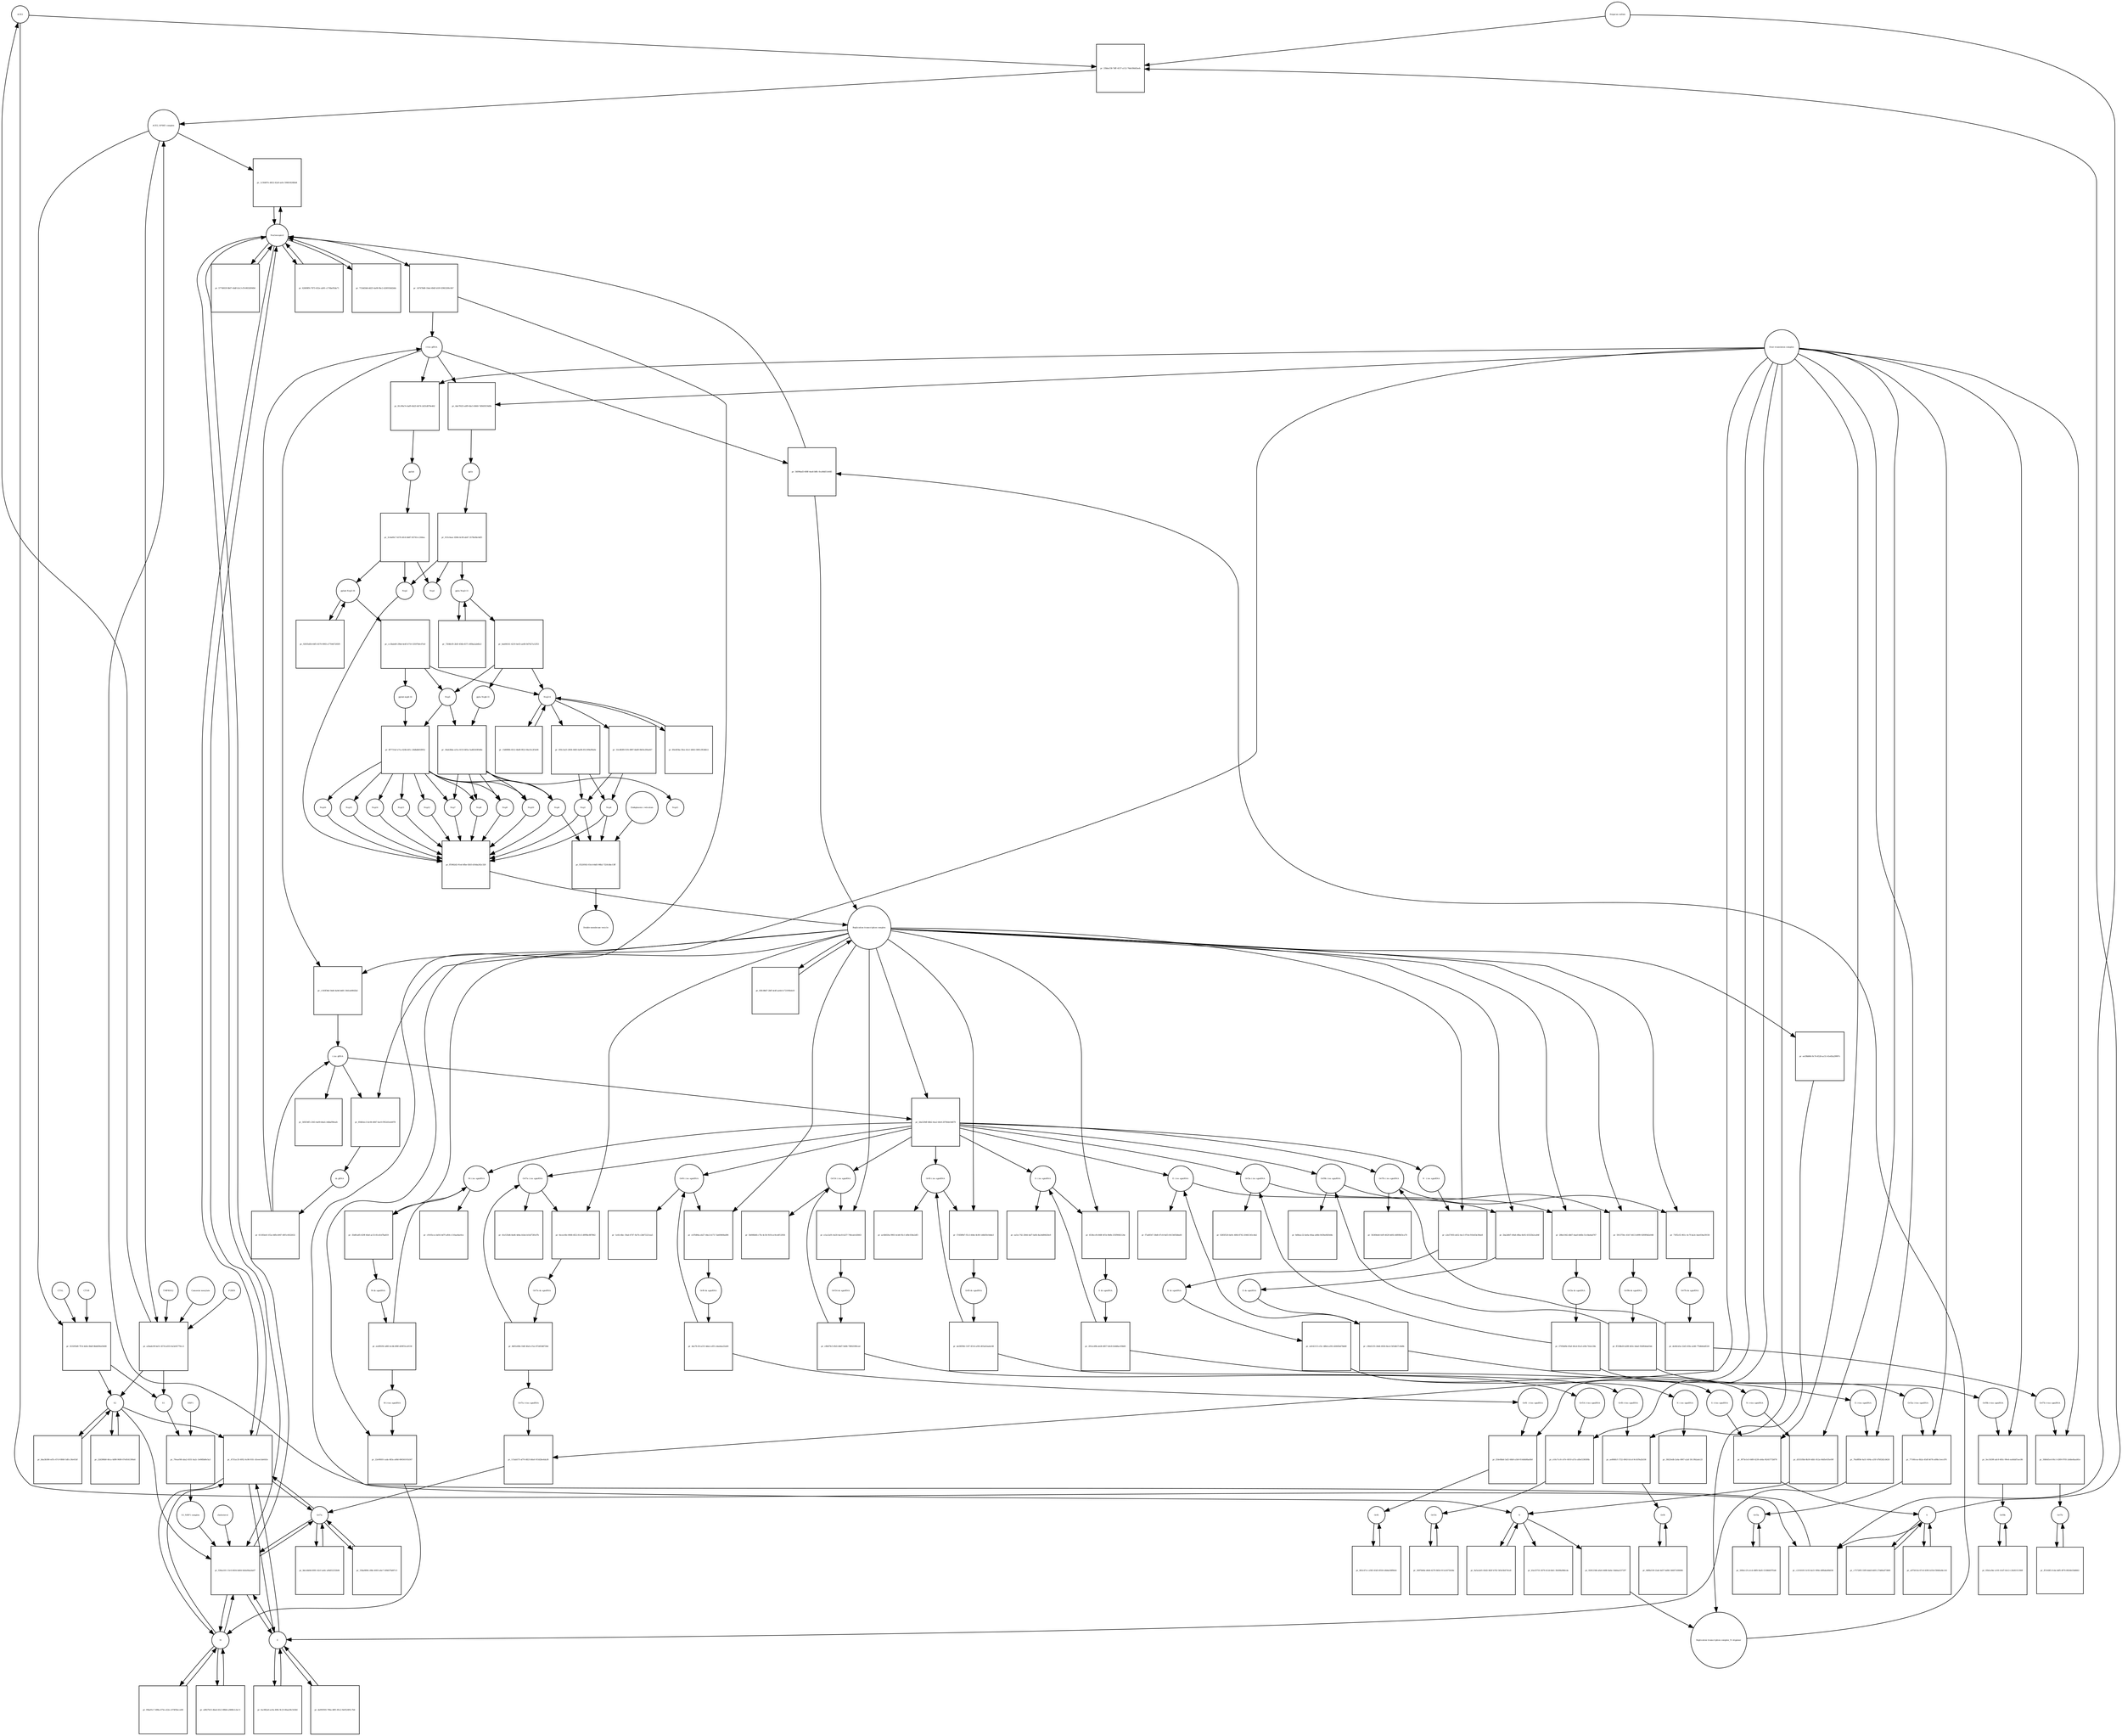 strict digraph  {
ACE2 [annotation="", bipartite=0, cls=macromolecule, fontsize=4, label=ACE2, shape=circle];
"pr_33bba158-7dff-4157-a112-74de58dd3aeb" [annotation="", bipartite=1, cls=process, fontsize=4, label="pr_33bba158-7dff-4157-a112-74de58dd3aeb", shape=square];
"ACE2_SPIKE complex" [annotation="", bipartite=0, cls=complex, fontsize=4, label="ACE2_SPIKE complex", shape=circle];
"Heparan sulfate" [annotation="urn_miriam_obo.chebi_CHEBI%3A28815", bipartite=0, cls="simple chemical", fontsize=4, label="Heparan sulfate", shape=circle];
S [annotation=urn_miriam_uniprot_P0DTC2, bipartite=0, cls=macromolecule, fontsize=4, label=S, shape=circle];
Nucleocapsid [annotation="urn_miriam_obo.go_GO%3A0019013", bipartite=0, cls=complex, fontsize=4, label=Nucleocapsid, shape=circle];
"pr_1c50d07e-d632-42a9-aefe-59481824fbd4" [annotation="", bipartite=1, cls=process, fontsize=4, label="pr_1c50d07e-d632-42a9-aefe-59481824fbd4", shape=square];
"pr_023295d9-7f14-4d2e-8bdf-8bb609ed3408" [annotation="", bipartite=1, cls=process, fontsize=4, label="pr_023295d9-7f14-4d2e-8bdf-8bb609ed3408", shape=square];
S2 [annotation=urn_miriam_interpro_IPR002552, bipartite=0, cls=macromolecule, fontsize=4, label=S2, shape=circle];
CTSB [annotation="", bipartite=0, cls=macromolecule, fontsize=4, label=CTSB, shape=circle];
CTSL [annotation="", bipartite=0, cls=macromolecule, fontsize=4, label=CTSL, shape=circle];
S1 [annotation=urn_miriam_interpro_IPR002551, bipartite=0, cls=macromolecule, fontsize=4, label=S1, shape=circle];
"pr_c2150105-3c93-4e21-999e-d0fbded0b038" [annotation="", bipartite=1, cls=process, fontsize=4, label="pr_c2150105-3c93-4e21-999e-d0fbded0b038", shape=square];
"pr_f29ea101-13c0-4024-b464-0a0a00aeda97" [annotation="", bipartite=1, cls=process, fontsize=4, label="pr_f29ea101-13c0-4024-b464-0a0a00aeda97", shape=square];
cholesterol [annotation="urn_miriam_obo.chebi_CHEBI%3A16113", bipartite=0, cls="simple chemical", fontsize=4, label=cholesterol, shape=circle];
"S1_NRP1 complex" [annotation="", bipartite=0, cls=complex, fontsize=4, label="S1_NRP1 complex", shape=circle];
E [annotation=urn_miriam_uniprot_P0DTC4, bipartite=0, cls=macromolecule, fontsize=4, label=E, shape=circle];
M [annotation=urn_miriam_uniprot_P0DTC5, bipartite=0, cls=macromolecule, fontsize=4, label=M, shape=circle];
Orf7a [annotation=urn_miriam_uniprot_P0DTC7, bipartite=0, cls=macromolecule, fontsize=4, label=Orf7a, shape=circle];
"pr_1d747b88-18ed-49df-b10f-63963200c0b7" [annotation="", bipartite=1, cls=process, fontsize=4, label="pr_1d747b88-18ed-49df-b10f-63963200c0b7", shape=square];
"(+)ss gRNA" [annotation=urn_miriam_refseq_NC_045512, bipartite=0, cls="nucleic acid feature", fontsize=4, label="(+)ss gRNA", shape=circle];
N [annotation=urn_miriam_uniprot_P0DTC9, bipartite=0, cls="macromolecule multimer", fontsize=4, label=N, shape=circle];
"pr_62609ff4-7873-452e-ab91-c174be95da71" [annotation="", bipartite=1, cls=process, fontsize=4, label="pr_62609ff4-7873-452e-ab91-c174be95da71", shape=square];
"pr_715dd3dd-dd25-4a08-9bc2-d2491fdd2ddc" [annotation="", bipartite=1, cls=process, fontsize=4, label="pr_715dd3dd-dd25-4a08-9bc2-d2491fdd2ddc", shape=square];
"pr_b5a33755-3679-412d-8efc-3b508a98dcda" [annotation="", bipartite=1, cls=process, fontsize=4, label="pr_b5a33755-3679-412d-8efc-3b508a98dcda", shape=square];
"pr_9a5a2a01-82d2-482f-b762-565e5b4741e8" [annotation="", bipartite=1, cls=process, fontsize=4, label="pr_9a5a2a01-82d2-482f-b762-565e5b4741e8", shape=square];
"N (+)ss sgmRNA" [annotation=urn_miriam_ncbigene_43740575, bipartite=0, cls="nucleic acid feature", fontsize=4, label="N (+)ss sgmRNA", shape=circle];
"pr_d3531fbb-8b30-4db1-812a-64d5e035e09f" [annotation="", bipartite=1, cls=process, fontsize=4, label="pr_d3531fbb-8b30-4db1-812a-64d5e035e09f", shape=square];
"Host translation complex" [annotation="urn_miriam_obo.go_GO%3A0070992", bipartite=0, cls=complex, fontsize=4, label="Host translation complex", shape=circle];
"pr_5774003f-8b07-44df-b3c3-d7e98326949d" [annotation="", bipartite=1, cls=process, fontsize=4, label="pr_5774003f-8b07-44df-b3c3-d7e98326949d", shape=square];
"pr_a2badc09-be51-457d-a033-0a3e92770cc2" [annotation="", bipartite=1, cls=process, fontsize=4, label="pr_a2badc09-be51-457d-a033-0a3e92770cc2", shape=square];
FURIN [annotation="", bipartite=0, cls=macromolecule, fontsize=4, label=FURIN, shape=circle];
TMPRSS2 [annotation="", bipartite=0, cls=macromolecule, fontsize=4, label=TMPRSS2, shape=circle];
"Camostat mesylate" [annotation="urn_miriam_pubchem.compound_2536", bipartite=0, cls="simple chemical", fontsize=4, label="Camostat mesylate", shape=circle];
"pr_bba3b586-ed7a-47c9-8840-5dfcc36e61bf" [annotation="", bipartite=1, cls=process, fontsize=4, label="pr_bba3b586-ed7a-47c9-8840-5dfcc36e61bf", shape=square];
"Replication transcription complex_N oligomer" [annotation="", bipartite=0, cls=complex, fontsize=4, label="Replication transcription complex_N oligomer", shape=circle];
"pr_54096ad3-608f-4ea6-b8fc-0ca9dd11e645" [annotation="", bipartite=1, cls=process, fontsize=4, label="pr_54096ad3-608f-4ea6-b8fc-0ca9dd11e645", shape=square];
"Replication transcription complex" [annotation="", bipartite=0, cls=complex, fontsize=4, label="Replication transcription complex", shape=circle];
"pr_4731ac35-4952-4c86-91fc-d1eee1de643e" [annotation="", bipartite=1, cls=process, fontsize=4, label="pr_4731ac35-4952-4c86-91fc-d1eee1de643e", shape=square];
"pr_22d386b8-46ca-4d98-9680-07e8541390a6" [annotation="", bipartite=1, cls=process, fontsize=4, label="pr_22d386b8-46ca-4d98-9680-07e8541390a6", shape=square];
"pp1a Nsp3-11" [annotation=urn_miriam_uniprot_P0DTC1, bipartite=0, cls=macromolecule, fontsize=4, label="pp1a Nsp3-11", shape=circle];
"pr_6ab94161-4219-4e03-ae08-9d7627a12f53" [annotation="", bipartite=1, cls=process, fontsize=4, label="pr_6ab94161-4219-4e03-ae08-9d7627a12f53", shape=square];
"pp1a Nsp6-11" [annotation=urn_miriam_uniprot_P0DTC1, bipartite=0, cls=macromolecule, fontsize=4, label="pp1a Nsp6-11", shape=circle];
"Nsp3-4" [annotation="urn_miriam_ncbiprotein_YP_009725299|urn_miriam_ncbiprotein_YP_009725300", bipartite=0, cls=macromolecule, fontsize=4, label="Nsp3-4", shape=circle];
Nsp5 [annotation=urn_miriam_ncbiprotein_YP_009725301, bipartite=0, cls="macromolecule multimer", fontsize=4, label=Nsp5, shape=circle];
"Endoplasmic reticulum" [annotation="urn_miriam_obo.go_GO%3A0005783", bipartite=0, cls=complex, fontsize=4, label="Endoplasmic reticulum", shape=circle];
"pr_f5220502-03cd-44d5-98b2-72241dbc13ff" [annotation="", bipartite=1, cls=process, fontsize=4, label="pr_f5220502-03cd-44d5-98b2-72241dbc13ff", shape=square];
"Double-membrane vesicle" [annotation="urn_miriam_obo.go_GO%3A0039718", bipartite=0, cls=complex, fontsize=4, label="Double-membrane vesicle", shape=circle];
Nsp4 [annotation=urn_miriam_ncbiprotein_YP_009725300, bipartite=0, cls=macromolecule, fontsize=4, label=Nsp4, shape=circle];
Nsp3 [annotation=urn_miriam_ncbiprotein_YP_009725299, bipartite=0, cls=macromolecule, fontsize=4, label=Nsp3, shape=circle];
Nsp6 [annotation=urn_miriam_ncbiprotein_YP_009725302, bipartite=0, cls=macromolecule, fontsize=4, label=Nsp6, shape=circle];
"pr_72fd6cf0-2b5f-456b-8371-4f0ba2ab6fa3" [annotation="", bipartite=1, cls=process, fontsize=4, label="pr_72fd6cf0-2b5f-456b-8371-4f0ba2ab6fa3", shape=square];
"pr_60e4f3ba-5fee-41e1-b843-5801cf63db12" [annotation="", bipartite=1, cls=process, fontsize=4, label="pr_60e4f3ba-5fee-41e1-b843-5801cf63db12", shape=square];
"pp1ab Nsp3-16" [annotation=urn_miriam_uniprot_P0DTD1, bipartite=0, cls=macromolecule, fontsize=4, label="pp1ab Nsp3-16", shape=circle];
"pr_92935d56-64f5-4570-9993-a770447205f9" [annotation="", bipartite=1, cls=process, fontsize=4, label="pr_92935d56-64f5-4570-9993-a770447205f9", shape=square];
"pr_cc3bab49-29bd-4e4f-b710-53597b0c07a0" [annotation="", bipartite=1, cls=process, fontsize=4, label="pr_cc3bab49-29bd-4e4f-b710-53597b0c07a0", shape=square];
"pp1ab nsp6-16" [annotation=urn_miriam_uniprot_P0DTD1, bipartite=0, cls=macromolecule, fontsize=4, label="pp1ab nsp6-16", shape=circle];
"pr_f0ba91c7-498a-475e-a52e-c074f5bcce08" [annotation="", bipartite=1, cls=process, fontsize=4, label="pr_f0ba91c7-498a-475e-a52e-c074f5bcce08", shape=square];
"pr_fac082a0-ac0a-40fe-9c25-66aa58c543b5" [annotation="", bipartite=1, cls=process, fontsize=4, label="pr_fac082a0-ac0a-40fe-9c25-66aa58c543b5", shape=square];
"pr_a975013e-67c6-4395-b354-f384fed4ccb1" [annotation="", bipartite=1, cls=process, fontsize=4, label="pr_a975013e-67c6-4395-b354-f384fed4ccb1", shape=square];
"pr_a0827b15-4bed-43c3-88b6-a368fe1cbc11" [annotation="", bipartite=1, cls=process, fontsize=4, label="pr_a0827b15-4bed-43c3-88b6-a368fe1cbc11", shape=square];
"pr_da959593-706a-48f1-85c2-9e052491c7b4" [annotation="", bipartite=1, cls=process, fontsize=4, label="pr_da959593-706a-48f1-85c2-9e052491c7b4", shape=square];
"pr_c75729f5-55f9-4de8-b005-27dd0ed73869" [annotation="", bipartite=1, cls=process, fontsize=4, label="pr_c75729f5-55f9-4de8-b005-27dd0ed73869", shape=square];
"pr_bbcebb9d-6991-42cf-ae6c-af6d52232b94" [annotation="", bipartite=1, cls=process, fontsize=4, label="pr_bbcebb9d-6991-42cf-ae6c-af6d52232b94", shape=square];
Orf6 [annotation=urn_miriam_uniprot_P0DTC6, bipartite=0, cls=macromolecule, fontsize=4, label=Orf6, shape=circle];
"pr_802c47cc-e583-43d3-8550-e4b6a58f80e4" [annotation="", bipartite=1, cls=process, fontsize=4, label="pr_802c47cc-e583-43d3-8550-e4b6a58f80e4", shape=square];
Orf3a [annotation=urn_miriam_uniprot_P0DTC3, bipartite=0, cls=macromolecule, fontsize=4, label=Orf3a, shape=circle];
"pr_20fdcc25-a1cb-48f0-9ed5-53386607f5d4" [annotation="", bipartite=1, cls=process, fontsize=4, label="pr_20fdcc25-a1cb-48f0-9ed5-53386607f5d4", shape=square];
Orf8 [annotation=urn_miriam_uniprot_P0DTC8, bipartite=0, cls=macromolecule, fontsize=4, label=Orf8, shape=circle];
"pr_68f8e539-22a6-4d37-bd06-54687169fd96" [annotation="", bipartite=1, cls=process, fontsize=4, label="pr_68f8e539-22a6-4d37-bd06-54687169fd96", shape=square];
Orf9b [annotation=urn_miriam_uniprot_P0DTD2, bipartite=0, cls=macromolecule, fontsize=4, label=Orf9b, shape=circle];
"pr_05b1a3bc-e191-41d7-b3c2-c2b26151390f" [annotation="", bipartite=1, cls=process, fontsize=4, label="pr_05b1a3bc-e191-41d7-b3c2-c2b26151390f", shape=square];
Orf14 [annotation=urn_miriam_uniprot_P0DTD3, bipartite=0, cls=macromolecule, fontsize=4, label=Orf14, shape=circle];
"pr_3697b60e-d444-4270-8454-911a5472b36e" [annotation="", bipartite=1, cls=process, fontsize=4, label="pr_3697b60e-d444-4270-8454-911a5472b36e", shape=square];
Orf7b [annotation=urn_miriam_uniprot_P0DTD8, bipartite=0, cls=macromolecule, fontsize=4, label=Orf7b, shape=circle];
"pr_ff3160f2-fcda-4df5-8f70-8924b53b8662" [annotation="", bipartite=1, cls=process, fontsize=4, label="pr_ff3160f2-fcda-4df5-8f70-8924b53b8662", shape=square];
"pr_33ba9894-c88e-4003-a6e7-509d37bd97c5" [annotation="", bipartite=1, cls=process, fontsize=4, label="pr_33ba9894-c88e-4003-a6e7-509d37bd97c5", shape=square];
"M (+)ss sgmRNA" [annotation="", bipartite=0, cls="nucleic acid feature", fontsize=4, label="M (+)ss sgmRNA", shape=circle];
"pr_22e9f493-cada-483a-a68d-60656101b347" [annotation="", bipartite=1, cls=process, fontsize=4, label="pr_22e9f493-cada-483a-a68d-60656101b347", shape=square];
"E (+)ss sgmRNA" [annotation="", bipartite=0, cls="nucleic acid feature", fontsize=4, label="E (+)ss sgmRNA", shape=circle];
"pr_70a8ffb6-4a51-404a-a35f-d7bf2d2cb626" [annotation="", bipartite=1, cls=process, fontsize=4, label="pr_70a8ffb6-4a51-404a-a35f-d7bf2d2cb626", shape=square];
"S (+)ss sgmRNA" [annotation="", bipartite=0, cls="nucleic acid feature", fontsize=4, label="S (+)ss sgmRNA", shape=circle];
"pr_9f75e1e5-64f6-4230-a0da-f6245772bf78" [annotation="", bipartite=1, cls=process, fontsize=4, label="pr_9f75e1e5-64f6-4230-a0da-f6245772bf78", shape=square];
"Orf7a (+)ss sgmRNA" [annotation="", bipartite=0, cls="nucleic acid feature", fontsize=4, label="Orf7a (+)ss sgmRNA", shape=circle];
"pr_115ab573-af70-4823-b8a6-915d2be4da38" [annotation="", bipartite=1, cls=process, fontsize=4, label="pr_115ab573-af70-4823-b8a6-915d2be4da38", shape=square];
"Orf6  (+)ss sgmRNA" [annotation="", bipartite=0, cls="nucleic acid feature", fontsize=4, label="Orf6  (+)ss sgmRNA", shape=circle];
"pr_f24e0bbd-3af2-44b0-a1b0-014d4d6ba0b0" [annotation="", bipartite=1, cls=process, fontsize=4, label="pr_f24e0bbd-3af2-44b0-a1b0-014d4d6ba0b0", shape=square];
"Orf3a (+)ss sgmRNA" [annotation="", bipartite=0, cls="nucleic acid feature", fontsize=4, label="Orf3a (+)ss sgmRNA", shape=circle];
"pr_77160cea-6b2a-45df-b678-a49bc1eecd76" [annotation="", bipartite=1, cls=process, fontsize=4, label="pr_77160cea-6b2a-45df-b678-a49bc1eecd76", shape=square];
"Orf8 (+)ss sgmRNA" [annotation="", bipartite=0, cls="nucleic acid feature", fontsize=4, label="Orf8 (+)ss sgmRNA", shape=circle];
"pr_ae884fcf-1722-4943-b1cd-9c41f9a2b336" [annotation="", bipartite=1, cls=process, fontsize=4, label="pr_ae884fcf-1722-4943-b1cd-9c41f9a2b336", shape=square];
"Orf9b (+)ss sgmRNA" [annotation="", bipartite=0, cls="nucleic acid feature", fontsize=4, label="Orf9b (+)ss sgmRNA", shape=circle];
"pr_3ec3439f-adc0-465c-99e4-ea44dd7aec86" [annotation="", bipartite=1, cls=process, fontsize=4, label="pr_3ec3439f-adc0-465c-99e4-ea44dd7aec86", shape=square];
"Orf14 (+)ss sgmRNA" [annotation="", bipartite=0, cls="nucleic acid feature", fontsize=4, label="Orf14 (+)ss sgmRNA", shape=circle];
"pr_e16c7cc6-c47e-4010-a57a-afbe53365f6b" [annotation="", bipartite=1, cls=process, fontsize=4, label="pr_e16c7cc6-c47e-4010-a57a-afbe53365f6b", shape=square];
"Orf7b (+)ss sgmRNA" [annotation="", bipartite=0, cls="nucleic acid feature", fontsize=4, label="Orf7b (+)ss sgmRNA", shape=circle];
"pr_50b0d1e4-00c1-4309-9705-2ebbe8aad41e" [annotation="", bipartite=1, cls=process, fontsize=4, label="pr_50b0d1e4-00c1-4309-9705-2ebbe8aad41e", shape=square];
"(-)ss gRNA" [annotation=urn_miriam_refseq_NC_045512, bipartite=0, cls="nucleic acid feature", fontsize=4, label="(-)ss gRNA", shape=circle];
"pr_585f34f5-2363-4a09-bfad-c4dbaf90eafc" [annotation="", bipartite=1, cls=process, fontsize=4, label="pr_585f34f5-2363-4a09-bfad-c4dbaf90eafc", shape=square];
"pr_9281234b-a0e6-4486-8a6e-1bb0aa537297" [annotation="", bipartite=1, cls=process, fontsize=4, label="pr_9281234b-a0e6-4486-8a6e-1bb0aa537297", shape=square];
"pr_c183f36d-54d4-4a9d-b481-3641a60fd2b2" [annotation="", bipartite=1, cls=process, fontsize=4, label="pr_c183f36d-54d4-4a9d-b481-3641a60fd2b2", shape=square];
"M (-)ss sgmRNA" [annotation=urn_miriam_ncbigene_43740571, bipartite=0, cls="nucleic acid feature", fontsize=4, label="M (-)ss sgmRNA", shape=circle];
"pr_c9105cce-bd16-4d7f-af64-c110aa9ae0ce" [annotation="", bipartite=1, cls=process, fontsize=4, label="pr_c9105cce-bd16-4d7f-af64-c110aa9ae0ce", shape=square];
"E (-)ss sgmRNA" [annotation=urn_miriam_ncbigene_43740570, bipartite=0, cls="nucleic acid feature", fontsize=4, label="E (-)ss sgmRNA", shape=circle];
"pr_f7ad0547-38d0-47c8-9af3-0415405b8a60" [annotation="", bipartite=1, cls=process, fontsize=4, label="pr_f7ad0547-38d0-47c8-9af3-0415405b8a60", shape=square];
"S (-)ss sgmRNA" [annotation="", bipartite=0, cls="nucleic acid feature", fontsize=4, label="S (-)ss sgmRNA", shape=circle];
"pr_ea5cc742-2844-4af7-befb-8a24d06620e9" [annotation="", bipartite=1, cls=process, fontsize=4, label="pr_ea5cc742-2844-4af7-befb-8a24d06620e9", shape=square];
"Orf7a (-)ss sgmRNA" [annotation="", bipartite=0, cls="nucleic acid feature", fontsize=4, label="Orf7a (-)ss sgmRNA", shape=circle];
"pr_41e535d6-8a46-4d4a-b5eb-b1faf7281d7b" [annotation="", bipartite=1, cls=process, fontsize=4, label="pr_41e535d6-8a46-4d4a-b5eb-b1faf7281d7b", shape=square];
"Orf6 (-)ss sgmRNA" [annotation="", bipartite=0, cls="nucleic acid feature", fontsize=4, label="Orf6 (-)ss sgmRNA", shape=circle];
"pr_1e41c4bc-19ad-4747-9a76-c2b672221ea5" [annotation="", bipartite=1, cls=process, fontsize=4, label="pr_1e41c4bc-19ad-4747-9a76-c2b672221ea5", shape=square];
"Orf3a (-)ss sgmRNA" [annotation="", bipartite=0, cls="nucleic acid feature", fontsize=4, label="Orf3a (-)ss sgmRNA", shape=circle];
"pr_0285f520-be9c-40fd-8742-20461341cbb2" [annotation="", bipartite=1, cls=process, fontsize=4, label="pr_0285f520-be9c-40fd-8742-20461341cbb2", shape=square];
"Orf8 (-)ss sgmRNA" [annotation="", bipartite=0, cls="nucleic acid feature", fontsize=4, label="Orf8 (-)ss sgmRNA", shape=circle];
"pr_ac6b920a-9903-4cb8-95c1-bf8c036e2df3" [annotation="", bipartite=1, cls=process, fontsize=4, label="pr_ac6b920a-9903-4cb8-95c1-bf8c036e2df3", shape=square];
"Orf9b (-)ss sgmRNA" [annotation="", bipartite=0, cls="nucleic acid feature", fontsize=4, label="Orf9b (-)ss sgmRNA", shape=circle];
"pr_8d9eac22-be6a-40aa-a84b-0439a0820d4c" [annotation="", bipartite=1, cls=process, fontsize=4, label="pr_8d9eac22-be6a-40aa-a84b-0439a0820d4c", shape=square];
"Orf14 (-)ss sgmRNA" [annotation="", bipartite=0, cls="nucleic acid feature", fontsize=4, label="Orf14 (-)ss sgmRNA", shape=circle];
"pr_3b006b66-c7fe-4c36-91f4-ec9ce6f12056" [annotation="", bipartite=1, cls=process, fontsize=4, label="pr_3b006b66-c7fe-4c36-91f4-ec9ce6f12056", shape=square];
"Orf7b (-)ss sgmRNA" [annotation="", bipartite=0, cls="nucleic acid feature", fontsize=4, label="Orf7b (-)ss sgmRNA", shape=circle];
"pr_56369eb0-fef9-4629-b692-d6f0fbf3ca78" [annotation="", bipartite=1, cls=process, fontsize=4, label="pr_56369eb0-fef9-4629-b692-d6f0fbf3ca78", shape=square];
"pr_856b5ec3-bc06-4847-ba10-f952d1eeb978" [annotation="", bipartite=1, cls=process, fontsize=4, label="pr_856b5ec3-bc06-4847-ba10-f952d1eeb978", shape=square];
"ds gRNA" [annotation=urn_miriam_refseq_NC_045512, bipartite=0, cls="nucleic acid feature", fontsize=4, label="ds gRNA", shape=circle];
"pr_35d81a85-629f-4fa8-ac53-81cd1d7ba819" [annotation="", bipartite=1, cls=process, fontsize=4, label="pr_35d81a85-629f-4fa8-ac53-81cd1d7ba819", shape=square];
"M ds sgmRNA" [annotation="", bipartite=0, cls="nucleic acid feature", fontsize=4, label="M ds sgmRNA", shape=circle];
"pr_2ba2dfd7-49a6-4fba-8e92-43525b2ca84f" [annotation="", bipartite=1, cls=process, fontsize=4, label="pr_2ba2dfd7-49a6-4fba-8e92-43525b2ca84f", shape=square];
"E ds sgmRNA" [annotation="", bipartite=0, cls="nucleic acid feature", fontsize=4, label="E ds sgmRNA", shape=circle];
"pr_6536ccf4-848f-4f1b-9b0b-335f9082124e" [annotation="", bipartite=1, cls=process, fontsize=4, label="pr_6536ccf4-848f-4f1b-9b0b-335f9082124e", shape=square];
"S ds sgmRNA" [annotation="", bipartite=0, cls="nucleic acid feature", fontsize=4, label="S ds sgmRNA", shape=circle];
"pr_0ecec6fe-0068-4f22-81c5-d9f9bc887862" [annotation="", bipartite=1, cls=process, fontsize=4, label="pr_0ecec6fe-0068-4f22-81c5-d9f9bc887862", shape=square];
"Orf7a ds sgmRNA" [annotation="", bipartite=0, cls="nucleic acid feature", fontsize=4, label="Orf7a ds sgmRNA", shape=circle];
"pr_cb7fd06a-eb27-44e2-b173-7ab69406ed96" [annotation="", bipartite=1, cls=process, fontsize=4, label="pr_cb7fd06a-eb27-44e2-b173-7ab69406ed96", shape=square];
"Orf6 ds sgmRNA" [annotation="", bipartite=0, cls="nucleic acid feature", fontsize=4, label="Orf6 ds sgmRNA", shape=circle];
"pr_286e1042-db67-4aa0-b66b-51cfda4ab767" [annotation="", bipartite=1, cls=process, fontsize=4, label="pr_286e1042-db67-4aa0-b66b-51cfda4ab767", shape=square];
"Orf3a ds sgmRNA" [annotation="", bipartite=0, cls="nucleic acid feature", fontsize=4, label="Orf3a ds sgmRNA", shape=circle];
"pr_57d589b7-f5c3-444e-8c80-1d6d50c0dde3" [annotation="", bipartite=1, cls=process, fontsize=4, label="pr_57d589b7-f5c3-444e-8c80-1d6d50c0dde3", shape=square];
"Orf8 ds sgmRNA" [annotation="", bipartite=0, cls="nucleic acid feature", fontsize=4, label="Orf8 ds sgmRNA", shape=circle];
"pr_5913756c-41b7-4413-b999-92f0f9d2e048" [annotation="", bipartite=1, cls=process, fontsize=4, label="pr_5913756c-41b7-4413-b999-92f0f9d2e048", shape=square];
"Orf9b ds sgmRNA" [annotation="", bipartite=0, cls="nucleic acid feature", fontsize=4, label="Orf9b ds sgmRNA", shape=circle];
"pr_e1ac2a91-6e20-4ac8-b237-746cab1d3663" [annotation="", bipartite=1, cls=process, fontsize=4, label="pr_e1ac2a91-6e20-4ac8-b237-746cab1d3663", shape=square];
"Orf14 ds sgmRNA" [annotation="", bipartite=0, cls="nucleic acid feature", fontsize=4, label="Orf14 ds sgmRNA", shape=circle];
"pr_71ff2cf2-961c-4c7f-ba3c-bee034a39158" [annotation="", bipartite=1, cls=process, fontsize=4, label="pr_71ff2cf2-961c-4c7f-ba3c-bee034a39158", shape=square];
"Orf7b ds sgmRNA" [annotation="", bipartite=0, cls="nucleic acid feature", fontsize=4, label="Orf7b ds sgmRNA", shape=circle];
"pr_61185dc8-1f2a-44fb-b947-40f1c6022632" [annotation="", bipartite=1, cls=process, fontsize=4, label="pr_61185dc8-1f2a-44fb-b947-40f1c6022632", shape=square];
"pr_ee4f9292-a883-4c4b-8f8f-d29f55ca9158" [annotation="", bipartite=1, cls=process, fontsize=4, label="pr_ee4f9292-a883-4c4b-8f8f-d29f55ca9158", shape=square];
"pr_c96d1255-26d4-4926-8ecd-565db57c4b8b" [annotation="", bipartite=1, cls=process, fontsize=4, label="pr_c96d1255-26d4-4926-8ecd-565db57c4b8b", shape=square];
"pr_291ecd9b-ab28-4857-b0c8-fe8d6ac93b60" [annotation="", bipartite=1, cls=process, fontsize=4, label="pr_291ecd9b-ab28-4857-b0c8-fe8d6ac93b60", shape=square];
"pr_8d01e80b-10df-4fa0-a7ee-8724f3d8728d" [annotation="", bipartite=1, cls=process, fontsize=4, label="pr_8d01e80b-10df-4fa0-a7ee-8724f3d8728d", shape=square];
"pr_4ee7fc30-a215-4dee-a3f3-cdaedaa22a60" [annotation="", bipartite=1, cls=process, fontsize=4, label="pr_4ee7fc30-a215-4dee-a3f3-cdaedaa22a60", shape=square];
"pr_37056d9e-65af-40cd-81a5-e00c742a128e" [annotation="", bipartite=1, cls=process, fontsize=4, label="pr_37056d9e-65af-40cd-81a5-e00c742a128e", shape=square];
"pr_da585f9d-1187-4514-a392-d03a42aabc68" [annotation="", bipartite=1, cls=process, fontsize=4, label="pr_da585f9d-1187-4514-a392-d03a42aabc68", shape=square];
"pr_ff338b20-b289-463c-bba0-926f64da03dc" [annotation="", bipartite=1, cls=process, fontsize=4, label="pr_ff338b20-b289-463c-bba0-926f64da03dc", shape=square];
"pr_c89d79c5-ffd3-48d7-9e86-70ffd19f0ced" [annotation="", bipartite=1, cls=process, fontsize=4, label="pr_c89d79c5-ffd3-48d7-9e86-70ffd19f0ced", shape=square];
"pr_de40cb5a-22d3-45fa-a2d6-77b4b6edf220" [annotation="", bipartite=1, cls=process, fontsize=4, label="pr_de40cb5a-22d3-45fa-a2d6-77b4b6edf220", shape=square];
"N  (-)ss sgmRNA" [annotation=urn_miriam_ncbigene_43740575, bipartite=0, cls="nucleic acid feature", fontsize=4, label="N  (-)ss sgmRNA", shape=circle];
"pr_a3e57493-eb52-4ec3-97eb-91fe63e39ee8" [annotation="", bipartite=1, cls=process, fontsize=4, label="pr_a3e57493-eb52-4ec3-97eb-91fe63e39ee8", shape=square];
"N ds sgmRNA" [annotation="", bipartite=0, cls="nucleic acid feature", fontsize=4, label="N ds sgmRNA", shape=circle];
"pr_ed142115-cf2c-48b4-a292-d2665b47bb68" [annotation="", bipartite=1, cls=process, fontsize=4, label="pr_ed142115-cf2c-48b4-a292-d2665b47bb68", shape=square];
"N (-)ss sgmRNA" [annotation="", bipartite=0, cls="nucleic acid feature", fontsize=4, label="N (-)ss sgmRNA", shape=circle];
pp1ab [annotation=urn_miriam_uniprot_P0DTD1, bipartite=0, cls=macromolecule, fontsize=4, label=pp1ab, shape=circle];
"pr_3c4a69c7-b576-4fc6-bb87-85741cc244ea" [annotation="", bipartite=1, cls=process, fontsize=4, label="pr_3c4a69c7-b576-4fc6-bb87-85741cc244ea", shape=square];
Nsp2 [annotation=urn_miriam_ncbiprotein_YP_009725298, bipartite=0, cls=macromolecule, fontsize=4, label=Nsp2, shape=circle];
Nsp1 [annotation=urn_miriam_ncbiprotein_YP_009725297, bipartite=0, cls=macromolecule, fontsize=4, label=Nsp1, shape=circle];
pp1a [annotation=urn_miriam_uniprot_P0DTC1, bipartite=0, cls=macromolecule, fontsize=4, label=pp1a, shape=circle];
"pr_915c4aac-8366-4c09-ab47-3578e0bc4df3" [annotation="", bipartite=1, cls=process, fontsize=4, label="pr_915c4aac-8366-4c09-ab47-3578e0bc4df3", shape=square];
"pr_15d0f8fb-4512-4bd9-9f22-04e33c2f3e06" [annotation="", bipartite=1, cls=process, fontsize=4, label="pr_15d0f8fb-4512-4bd9-9f22-04e33c2f3e06", shape=square];
"pr_53cd83f8-f1f4-4987-bbd9-0b03e3f4a447" [annotation="", bipartite=1, cls=process, fontsize=4, label="pr_53cd83f8-f1f4-4987-bbd9-0b03e3f4a447", shape=square];
"pr_593c3a25-2604-4465-ba96-851309a99a0e" [annotation="", bipartite=1, cls=process, fontsize=4, label="pr_593c3a25-2604-4465-ba96-851309a99a0e", shape=square];
"pr_34ab3bba-a31a-4153-b65a-5ad624385d6e" [annotation="", bipartite=1, cls=process, fontsize=4, label="pr_34ab3bba-a31a-4153-b65a-5ad624385d6e", shape=square];
Nsp7 [annotation=urn_miriam_ncbiprotein_YP_009725303, bipartite=0, cls=macromolecule, fontsize=4, label=Nsp7, shape=circle];
Nsp8 [annotation=urn_miriam_ncbiprotein_YP_009725304, bipartite=0, cls=macromolecule, fontsize=4, label=Nsp8, shape=circle];
Nsp9 [annotation=urn_miriam_ncbiprotein_YP_009725305, bipartite=0, cls=macromolecule, fontsize=4, label=Nsp9, shape=circle];
Nsp10 [annotation=urn_miriam_ncbiprotein_YP_009725306, bipartite=0, cls=macromolecule, fontsize=4, label=Nsp10, shape=circle];
Nsp11 [annotation=urn_miriam_ncbiprotein_YP_009725312, bipartite=0, cls=macromolecule, fontsize=4, label=Nsp11, shape=circle];
"pr_8f7731af-a7ca-424b-bf1c-24dbdb818952" [annotation="", bipartite=1, cls=process, fontsize=4, label="pr_8f7731af-a7ca-424b-bf1c-24dbdb818952", shape=square];
Nsp13 [annotation=urn_miriam_ncbiprotein_YP_009725308, bipartite=0, cls=macromolecule, fontsize=4, label=Nsp13, shape=circle];
Nsp12 [annotation=urn_miriam_ncbiprotein_YP_009725307, bipartite=0, cls=macromolecule, fontsize=4, label=Nsp12, shape=circle];
Nsp16 [annotation=urn_miriam_ncbiprotein_YP_009725311, bipartite=0, cls=macromolecule, fontsize=4, label=Nsp16, shape=circle];
Nsp15 [annotation=urn_miriam_ncbiprotein_YP_009725310, bipartite=0, cls=macromolecule, fontsize=4, label=Nsp15, shape=circle];
Nsp14 [annotation=urn_miriam_ncbiprotein_YP_009725309, bipartite=0, cls=macromolecule, fontsize=4, label=Nsp14, shape=circle];
"pr_ff3062d2-91ed-4fbe-8263-d16da262c328" [annotation="", bipartite=1, cls=process, fontsize=4, label="pr_ff3062d2-91ed-4fbe-8263-d16da262c328", shape=square];
"pr_4de7f433-a0f9-4bc5-8660-7df405f19d0b" [annotation="", bipartite=1, cls=process, fontsize=4, label="pr_4de7f433-a0f9-4bc5-8660-7df405f19d0b", shape=square];
"pr_81c90a7e-baf9-4b25-b674-2d31d879e462" [annotation="", bipartite=1, cls=process, fontsize=4, label="pr_81c90a7e-baf9-4b25-b674-2d31d879e462", shape=square];
"pr_3fd23edb-2a4a-4967-a2af-3fc19b2adc23" [annotation="", bipartite=1, cls=process, fontsize=4, label="pr_3fd23edb-2a4a-4967-a2af-3fc19b2adc23", shape=square];
"pr_83fc88d7-2bff-4e4f-ae44-fc72195feb10" [annotation="", bipartite=1, cls=process, fontsize=4, label="pr_83fc88d7-2bff-4e4f-ae44-fc72195feb10", shape=square];
"pr_ee59b864-9c74-4526-ac51-41e83a29997c" [annotation="", bipartite=1, cls=process, fontsize=4, label="pr_ee59b864-9c74-4526-ac51-41e83a29997c", shape=square];
"pr_3da529df-8db2-4ea2-bfe8-20766dc0d679" [annotation="", bipartite=1, cls=process, fontsize=4, label="pr_3da529df-8db2-4ea2-bfe8-20766dc0d679", shape=square];
"pr_79eaef40-aba2-4551-ba2c-3e06fbd6e5a3" [annotation="", bipartite=1, cls=process, fontsize=4, label="pr_79eaef40-aba2-4551-ba2c-3e06fbd6e5a3", shape=square];
NRP1 [annotation="", bipartite=0, cls=macromolecule, fontsize=4, label=NRP1, shape=circle];
ACE2 -> "pr_33bba158-7dff-4157-a112-74de58dd3aeb"  [annotation="", interaction_type=consumption];
ACE2 -> "pr_c2150105-3c93-4e21-999e-d0fbded0b038"  [annotation="", interaction_type=consumption];
"pr_33bba158-7dff-4157-a112-74de58dd3aeb" -> "ACE2_SPIKE complex"  [annotation="", interaction_type=production];
"ACE2_SPIKE complex" -> "pr_1c50d07e-d632-42a9-aefe-59481824fbd4"  [annotation="urn_miriam_pubmed_32142651|urn_miriam_pubmed_32094589|urn_miriam_taxonomy_2697049", interaction_type=stimulation];
"ACE2_SPIKE complex" -> "pr_023295d9-7f14-4d2e-8bdf-8bb609ed3408"  [annotation="", interaction_type=consumption];
"ACE2_SPIKE complex" -> "pr_a2badc09-be51-457d-a033-0a3e92770cc2"  [annotation="", interaction_type=consumption];
"Heparan sulfate" -> "pr_33bba158-7dff-4157-a112-74de58dd3aeb"  [annotation="urn_miriam_pubmed_32142651|urn_miriam_pubmed_32094589|urn_miriam_taxonomy_2697049|urn_miriam_pubmed_32970989", interaction_type=stimulation];
"Heparan sulfate" -> "pr_c2150105-3c93-4e21-999e-d0fbded0b038"  [annotation="urn_miriam_pubmed_32142651|urn_miriam_pubmed_32094589|urn_miriam_taxonomy_2697049|urn_miriam_pubmed_32155444|urn_miriam_pubmed_32970989", interaction_type=stimulation];
S -> "pr_33bba158-7dff-4157-a112-74de58dd3aeb"  [annotation="", interaction_type=consumption];
S -> "pr_c2150105-3c93-4e21-999e-d0fbded0b038"  [annotation="", interaction_type=consumption];
S -> "pr_a975013e-67c6-4395-b354-f384fed4ccb1"  [annotation="", interaction_type=consumption];
S -> "pr_c75729f5-55f9-4de8-b005-27dd0ed73869"  [annotation="", interaction_type=consumption];
Nucleocapsid -> "pr_1c50d07e-d632-42a9-aefe-59481824fbd4"  [annotation="", interaction_type=consumption];
Nucleocapsid -> "pr_f29ea101-13c0-4024-b464-0a0a00aeda97"  [annotation="", interaction_type=consumption];
Nucleocapsid -> "pr_1d747b88-18ed-49df-b10f-63963200c0b7"  [annotation="", interaction_type=consumption];
Nucleocapsid -> "pr_62609ff4-7873-452e-ab91-c174be95da71"  [annotation="", interaction_type=consumption];
Nucleocapsid -> "pr_715dd3dd-dd25-4a08-9bc2-d2491fdd2ddc"  [annotation="", interaction_type=consumption];
Nucleocapsid -> "pr_5774003f-8b07-44df-b3c3-d7e98326949d"  [annotation="", interaction_type=consumption];
Nucleocapsid -> "pr_4731ac35-4952-4c86-91fc-d1eee1de643e"  [annotation="", interaction_type=consumption];
"pr_1c50d07e-d632-42a9-aefe-59481824fbd4" -> Nucleocapsid  [annotation="", interaction_type=production];
"pr_023295d9-7f14-4d2e-8bdf-8bb609ed3408" -> S2  [annotation="", interaction_type=production];
"pr_023295d9-7f14-4d2e-8bdf-8bb609ed3408" -> S1  [annotation="", interaction_type=production];
S2 -> "pr_f29ea101-13c0-4024-b464-0a0a00aeda97"  [annotation="urn_miriam_pubmed_32142651|urn_miriam_pubmed_32094589|urn_miriam_pubmed_32047258|urn_miriam_taxonomy_2697049|urn_miriam_pubmed_32944968", interaction_type=stimulation];
S2 -> "pr_bba3b586-ed7a-47c9-8840-5dfcc36e61bf"  [annotation="", interaction_type=consumption];
S2 -> "pr_4731ac35-4952-4c86-91fc-d1eee1de643e"  [annotation="urn_miriam_pubmed_32142651|urn_miriam_pubmed_32047258|urn_miriam_taxonomy_2697049", interaction_type=stimulation];
S2 -> "pr_22d386b8-46ca-4d98-9680-07e8541390a6"  [annotation="", interaction_type=consumption];
CTSB -> "pr_023295d9-7f14-4d2e-8bdf-8bb609ed3408"  [annotation="urn_miriam_pubmed_32142651|urn_miriam_taxonomy_2697049", interaction_type=catalysis];
CTSL -> "pr_023295d9-7f14-4d2e-8bdf-8bb609ed3408"  [annotation="urn_miriam_pubmed_32142651|urn_miriam_taxonomy_2697049", interaction_type=catalysis];
S1 -> "pr_79eaef40-aba2-4551-ba2c-3e06fbd6e5a3"  [annotation="", interaction_type=consumption];
"pr_c2150105-3c93-4e21-999e-d0fbded0b038" -> "ACE2_SPIKE complex"  [annotation="", interaction_type=production];
"pr_f29ea101-13c0-4024-b464-0a0a00aeda97" -> Nucleocapsid  [annotation="", interaction_type=production];
"pr_f29ea101-13c0-4024-b464-0a0a00aeda97" -> E  [annotation="", interaction_type=production];
"pr_f29ea101-13c0-4024-b464-0a0a00aeda97" -> M  [annotation="", interaction_type=production];
"pr_f29ea101-13c0-4024-b464-0a0a00aeda97" -> Orf7a  [annotation="", interaction_type=production];
cholesterol -> "pr_f29ea101-13c0-4024-b464-0a0a00aeda97"  [annotation="urn_miriam_pubmed_32142651|urn_miriam_pubmed_32094589|urn_miriam_pubmed_32047258|urn_miriam_taxonomy_2697049|urn_miriam_pubmed_32944968", interaction_type=stimulation];
"S1_NRP1 complex" -> "pr_f29ea101-13c0-4024-b464-0a0a00aeda97"  [annotation="urn_miriam_pubmed_32142651|urn_miriam_pubmed_32094589|urn_miriam_pubmed_32047258|urn_miriam_taxonomy_2697049|urn_miriam_pubmed_32944968", interaction_type=stimulation];
E -> "pr_f29ea101-13c0-4024-b464-0a0a00aeda97"  [annotation="", interaction_type=consumption];
E -> "pr_4731ac35-4952-4c86-91fc-d1eee1de643e"  [annotation="", interaction_type=consumption];
E -> "pr_fac082a0-ac0a-40fe-9c25-66aa58c543b5"  [annotation="", interaction_type=consumption];
E -> "pr_da959593-706a-48f1-85c2-9e052491c7b4"  [annotation="", interaction_type=consumption];
M -> "pr_f29ea101-13c0-4024-b464-0a0a00aeda97"  [annotation="", interaction_type=consumption];
M -> "pr_4731ac35-4952-4c86-91fc-d1eee1de643e"  [annotation="", interaction_type=consumption];
M -> "pr_f0ba91c7-498a-475e-a52e-c074f5bcce08"  [annotation="", interaction_type=consumption];
M -> "pr_a0827b15-4bed-43c3-88b6-a368fe1cbc11"  [annotation="", interaction_type=consumption];
Orf7a -> "pr_f29ea101-13c0-4024-b464-0a0a00aeda97"  [annotation="", interaction_type=consumption];
Orf7a -> "pr_4731ac35-4952-4c86-91fc-d1eee1de643e"  [annotation="", interaction_type=consumption];
Orf7a -> "pr_bbcebb9d-6991-42cf-ae6c-af6d52232b94"  [annotation="", interaction_type=consumption];
Orf7a -> "pr_33ba9894-c88e-4003-a6e7-509d37bd97c5"  [annotation="", interaction_type=consumption];
"pr_1d747b88-18ed-49df-b10f-63963200c0b7" -> "(+)ss gRNA"  [annotation="", interaction_type=production];
"pr_1d747b88-18ed-49df-b10f-63963200c0b7" -> N  [annotation="", interaction_type=production];
"(+)ss gRNA" -> "pr_54096ad3-608f-4ea6-b8fc-0ca9dd11e645"  [annotation="", interaction_type=consumption];
"(+)ss gRNA" -> "pr_c183f36d-54d4-4a9d-b481-3641a60fd2b2"  [annotation="", interaction_type=consumption];
"(+)ss gRNA" -> "pr_4de7f433-a0f9-4bc5-8660-7df405f19d0b"  [annotation="", interaction_type=consumption];
"(+)ss gRNA" -> "pr_81c90a7e-baf9-4b25-b674-2d31d879e462"  [annotation="", interaction_type=consumption];
N -> "pr_b5a33755-3679-412d-8efc-3b508a98dcda"  [annotation="", interaction_type=consumption];
N -> "pr_9a5a2a01-82d2-482f-b762-565e5b4741e8"  [annotation="", interaction_type=consumption];
N -> "pr_9281234b-a0e6-4486-8a6e-1bb0aa537297"  [annotation="", interaction_type=consumption];
"pr_62609ff4-7873-452e-ab91-c174be95da71" -> Nucleocapsid  [annotation="", interaction_type=production];
"pr_715dd3dd-dd25-4a08-9bc2-d2491fdd2ddc" -> Nucleocapsid  [annotation="", interaction_type=production];
"pr_9a5a2a01-82d2-482f-b762-565e5b4741e8" -> N  [annotation="", interaction_type=production];
"N (+)ss sgmRNA" -> "pr_d3531fbb-8b30-4db1-812a-64d5e035e09f"  [annotation="", interaction_type=consumption];
"pr_d3531fbb-8b30-4db1-812a-64d5e035e09f" -> N  [annotation="", interaction_type=production];
"Host translation complex" -> "pr_d3531fbb-8b30-4db1-812a-64d5e035e09f"  [annotation="", interaction_type="necessary stimulation"];
"Host translation complex" -> "pr_22e9f493-cada-483a-a68d-60656101b347"  [annotation="urn_miriam_pubmed_31226023|urn_miriam_pubmed_27712623", interaction_type="necessary stimulation"];
"Host translation complex" -> "pr_70a8ffb6-4a51-404a-a35f-d7bf2d2cb626"  [annotation="urn_miriam_pubmed_31226023|urn_miriam_pubmed_27712623", interaction_type="necessary stimulation"];
"Host translation complex" -> "pr_9f75e1e5-64f6-4230-a0da-f6245772bf78"  [annotation="urn_miriam_pubmed_31226023|urn_miriam_pubmed_27712623", interaction_type="necessary stimulation"];
"Host translation complex" -> "pr_115ab573-af70-4823-b8a6-915d2be4da38"  [annotation="urn_miriam_pubmed_31226023|urn_miriam_pubmed_27712623", interaction_type="necessary stimulation"];
"Host translation complex" -> "pr_f24e0bbd-3af2-44b0-a1b0-014d4d6ba0b0"  [annotation="urn_miriam_pubmed_31226023|urn_miriam_pubmed_27712623", interaction_type="necessary stimulation"];
"Host translation complex" -> "pr_77160cea-6b2a-45df-b678-a49bc1eecd76"  [annotation="urn_miriam_pubmed_31226023|urn_miriam_pubmed_27712623", interaction_type="necessary stimulation"];
"Host translation complex" -> "pr_ae884fcf-1722-4943-b1cd-9c41f9a2b336"  [annotation="urn_miriam_pubmed_31226023|urn_miriam_pubmed_27712623", interaction_type="necessary stimulation"];
"Host translation complex" -> "pr_3ec3439f-adc0-465c-99e4-ea44dd7aec86"  [annotation="urn_miriam_pubmed_31226023|urn_miriam_pubmed_27712623", interaction_type="necessary stimulation"];
"Host translation complex" -> "pr_e16c7cc6-c47e-4010-a57a-afbe53365f6b"  [annotation="urn_miriam_pubmed_31226023|urn_miriam_pubmed_27712623", interaction_type="necessary stimulation"];
"Host translation complex" -> "pr_50b0d1e4-00c1-4309-9705-2ebbe8aad41e"  [annotation="urn_miriam_pubmed_31226023|urn_miriam_pubmed_27712623", interaction_type="necessary stimulation"];
"Host translation complex" -> "pr_4de7f433-a0f9-4bc5-8660-7df405f19d0b"  [annotation="urn_miriam_pubmed_31226023|urn_miriam_pubmed_27712623", interaction_type="necessary stimulation"];
"Host translation complex" -> "pr_81c90a7e-baf9-4b25-b674-2d31d879e462"  [annotation="urn_miriam_pubmed_31226023|urn_miriam_pubmed_27712623", interaction_type="necessary stimulation"];
"pr_5774003f-8b07-44df-b3c3-d7e98326949d" -> Nucleocapsid  [annotation="", interaction_type=production];
"pr_a2badc09-be51-457d-a033-0a3e92770cc2" -> S2  [annotation="", interaction_type=production];
"pr_a2badc09-be51-457d-a033-0a3e92770cc2" -> ACE2  [annotation="", interaction_type=production];
"pr_a2badc09-be51-457d-a033-0a3e92770cc2" -> S1  [annotation="", interaction_type=production];
FURIN -> "pr_a2badc09-be51-457d-a033-0a3e92770cc2"  [annotation="urn_miriam_pubmed_32142651|urn_miriam_pubmed_32362314|urn_miriam_taxonomy_2697049", interaction_type=catalysis];
TMPRSS2 -> "pr_a2badc09-be51-457d-a033-0a3e92770cc2"  [annotation="urn_miriam_pubmed_32142651|urn_miriam_pubmed_32362314|urn_miriam_taxonomy_2697049", interaction_type=catalysis];
"Camostat mesylate" -> "pr_a2badc09-be51-457d-a033-0a3e92770cc2"  [annotation="urn_miriam_pubmed_32142651|urn_miriam_pubmed_32362314|urn_miriam_taxonomy_2697049", interaction_type=inhibition];
"pr_bba3b586-ed7a-47c9-8840-5dfcc36e61bf" -> S2  [annotation="", interaction_type=production];
"Replication transcription complex_N oligomer" -> "pr_54096ad3-608f-4ea6-b8fc-0ca9dd11e645"  [annotation="", interaction_type=consumption];
"pr_54096ad3-608f-4ea6-b8fc-0ca9dd11e645" -> Nucleocapsid  [annotation="", interaction_type=production];
"pr_54096ad3-608f-4ea6-b8fc-0ca9dd11e645" -> "Replication transcription complex"  [annotation="", interaction_type=production];
"Replication transcription complex" -> "pr_c183f36d-54d4-4a9d-b481-3641a60fd2b2"  [annotation="urn_miriam_pubmed_22438542|urn_miriam_taxonomy_11142", interaction_type="necessary stimulation"];
"Replication transcription complex" -> "pr_856b5ec3-bc06-4847-ba10-f952d1eeb978"  [annotation="urn_miriam_pubmed_22438542|urn_miriam_taxonomy_11142", interaction_type="necessary stimulation"];
"Replication transcription complex" -> "pr_35d81a85-629f-4fa8-ac53-81cd1d7ba819"  [annotation="urn_miriam_pubmed_22438542|urn_miriam_taxonomy_11142", interaction_type="necessary stimulation"];
"Replication transcription complex" -> "pr_2ba2dfd7-49a6-4fba-8e92-43525b2ca84f"  [annotation="urn_miriam_pubmed_22438542|urn_miriam_pubmed_11142", interaction_type="necessary stimulation"];
"Replication transcription complex" -> "pr_6536ccf4-848f-4f1b-9b0b-335f9082124e"  [annotation="urn_miriam_pubmed_22438542|urn_miriam_pubmed_11142", interaction_type="necessary stimulation"];
"Replication transcription complex" -> "pr_0ecec6fe-0068-4f22-81c5-d9f9bc887862"  [annotation="urn_miriam_pubmed_22438542|urn_miriam_taxonomy_11142", interaction_type="necessary stimulation"];
"Replication transcription complex" -> "pr_cb7fd06a-eb27-44e2-b173-7ab69406ed96"  [annotation="urn_miriam_pubmed_22438542|urn_miriam_taxonomy_11142", interaction_type="necessary stimulation"];
"Replication transcription complex" -> "pr_286e1042-db67-4aa0-b66b-51cfda4ab767"  [annotation="urn_miriam_pubmed_22438542|urn_miriam_taxonomy_11142", interaction_type="necessary stimulation"];
"Replication transcription complex" -> "pr_57d589b7-f5c3-444e-8c80-1d6d50c0dde3"  [annotation="urn_miriam_pubmed_22438542|urn_miriam_taxonomy_11142", interaction_type="necessary stimulation"];
"Replication transcription complex" -> "pr_5913756c-41b7-4413-b999-92f0f9d2e048"  [annotation="urn_miriam_pubmed_22438542|urn_miriam_taxonomy_11142", interaction_type="necessary stimulation"];
"Replication transcription complex" -> "pr_e1ac2a91-6e20-4ac8-b237-746cab1d3663"  [annotation="urn_miriam_pubmed_22438542|urn_miriam_taxonomy_11142", interaction_type="necessary stimulation"];
"Replication transcription complex" -> "pr_71ff2cf2-961c-4c7f-ba3c-bee034a39158"  [annotation="urn_miriam_pubmed_22438542|urn_miriam_taxonomy_11142", interaction_type="necessary stimulation"];
"Replication transcription complex" -> "pr_a3e57493-eb52-4ec3-97eb-91fe63e39ee8"  [annotation="urn_miriam_pubmed_22438542|urn_miriam_taxonomy_11142", interaction_type="necessary stimulation"];
"Replication transcription complex" -> "pr_83fc88d7-2bff-4e4f-ae44-fc72195feb10"  [annotation="", interaction_type=consumption];
"Replication transcription complex" -> "pr_ee59b864-9c74-4526-ac51-41e83a29997c"  [annotation="", interaction_type=consumption];
"Replication transcription complex" -> "pr_3da529df-8db2-4ea2-bfe8-20766dc0d679"  [annotation="urn_miriam_pubmed_8830530|urn_miriam_taxonomy_1138", interaction_type="necessary stimulation"];
"pr_4731ac35-4952-4c86-91fc-d1eee1de643e" -> Nucleocapsid  [annotation="", interaction_type=production];
"pr_4731ac35-4952-4c86-91fc-d1eee1de643e" -> Orf7a  [annotation="", interaction_type=production];
"pr_4731ac35-4952-4c86-91fc-d1eee1de643e" -> E  [annotation="", interaction_type=production];
"pr_4731ac35-4952-4c86-91fc-d1eee1de643e" -> M  [annotation="", interaction_type=production];
"pr_22d386b8-46ca-4d98-9680-07e8541390a6" -> S2  [annotation="", interaction_type=production];
"pp1a Nsp3-11" -> "pr_6ab94161-4219-4e03-ae08-9d7627a12f53"  [annotation="urn_miriam_pubmed_21203998|urn_miriam_taxonomy_228407|urn_miriam_pubmed_15564471|urn_miriam_taxonomy_228330", interaction_type=catalysis];
"pp1a Nsp3-11" -> "pr_72fd6cf0-2b5f-456b-8371-4f0ba2ab6fa3"  [annotation="", interaction_type=consumption];
"pr_6ab94161-4219-4e03-ae08-9d7627a12f53" -> "pp1a Nsp6-11"  [annotation="", interaction_type=production];
"pr_6ab94161-4219-4e03-ae08-9d7627a12f53" -> "Nsp3-4"  [annotation="", interaction_type=production];
"pr_6ab94161-4219-4e03-ae08-9d7627a12f53" -> Nsp5  [annotation="", interaction_type=production];
"pp1a Nsp6-11" -> "pr_34ab3bba-a31a-4153-b65a-5ad624385d6e"  [annotation="", interaction_type=consumption];
"Nsp3-4" -> "pr_60e4f3ba-5fee-41e1-b843-5801cf63db12"  [annotation="", interaction_type=consumption];
"Nsp3-4" -> "pr_15d0f8fb-4512-4bd9-9f22-04e33c2f3e06"  [annotation="", interaction_type=consumption];
"Nsp3-4" -> "pr_53cd83f8-f1f4-4987-bbd9-0b03e3f4a447"  [annotation="urn_miriam_pubmed_15564471|urn_miriam_taxonomy_228330", interaction_type=catalysis];
"Nsp3-4" -> "pr_593c3a25-2604-4465-ba96-851309a99a0e"  [annotation="urn_miriam_pubmed_15564471|urn_miriam_taxonomy_228330", interaction_type=catalysis];
Nsp5 -> "pr_34ab3bba-a31a-4153-b65a-5ad624385d6e"  [annotation="urn_miriam_pubmed_11907209|urn_miriam_taxonomy_11142", interaction_type=catalysis];
Nsp5 -> "pr_8f7731af-a7ca-424b-bf1c-24dbdb818952"  [annotation="urn_miriam_pubmed_11907209|urn_miriam_taxonomy_11142", interaction_type=catalysis];
"Endoplasmic reticulum" -> "pr_f5220502-03cd-44d5-98b2-72241dbc13ff"  [annotation="", interaction_type=consumption];
"pr_f5220502-03cd-44d5-98b2-72241dbc13ff" -> "Double-membrane vesicle"  [annotation="", interaction_type=production];
Nsp4 -> "pr_f5220502-03cd-44d5-98b2-72241dbc13ff"  [annotation="urn_miriam_pubmed_23943763|urn_miriam_taxonomy_227984", interaction_type=modulation];
Nsp4 -> "pr_ff3062d2-91ed-4fbe-8263-d16da262c328"  [annotation="", interaction_type=consumption];
Nsp3 -> "pr_f5220502-03cd-44d5-98b2-72241dbc13ff"  [annotation="urn_miriam_pubmed_23943763|urn_miriam_taxonomy_227984", interaction_type=modulation];
Nsp3 -> "pr_ff3062d2-91ed-4fbe-8263-d16da262c328"  [annotation="", interaction_type=consumption];
Nsp6 -> "pr_f5220502-03cd-44d5-98b2-72241dbc13ff"  [annotation="urn_miriam_pubmed_23943763|urn_miriam_taxonomy_227984", interaction_type=modulation];
Nsp6 -> "pr_ff3062d2-91ed-4fbe-8263-d16da262c328"  [annotation="", interaction_type=consumption];
"pr_72fd6cf0-2b5f-456b-8371-4f0ba2ab6fa3" -> "pp1a Nsp3-11"  [annotation="", interaction_type=production];
"pr_60e4f3ba-5fee-41e1-b843-5801cf63db12" -> "Nsp3-4"  [annotation="", interaction_type=production];
"pp1ab Nsp3-16" -> "pr_92935d56-64f5-4570-9993-a770447205f9"  [annotation="", interaction_type=consumption];
"pp1ab Nsp3-16" -> "pr_cc3bab49-29bd-4e4f-b710-53597b0c07a0"  [annotation="urn_miriam_pubmed_21203998|urn_miriam_taxonomy_228407|urn_miriam_pubmed_15564471|urn_miriam_taxonomy_228330", interaction_type=catalysis];
"pr_92935d56-64f5-4570-9993-a770447205f9" -> "pp1ab Nsp3-16"  [annotation="", interaction_type=production];
"pr_cc3bab49-29bd-4e4f-b710-53597b0c07a0" -> "pp1ab nsp6-16"  [annotation="", interaction_type=production];
"pr_cc3bab49-29bd-4e4f-b710-53597b0c07a0" -> Nsp5  [annotation="", interaction_type=production];
"pr_cc3bab49-29bd-4e4f-b710-53597b0c07a0" -> "Nsp3-4"  [annotation="", interaction_type=production];
"pp1ab nsp6-16" -> "pr_8f7731af-a7ca-424b-bf1c-24dbdb818952"  [annotation="", interaction_type=consumption];
"pr_f0ba91c7-498a-475e-a52e-c074f5bcce08" -> M  [annotation="", interaction_type=production];
"pr_fac082a0-ac0a-40fe-9c25-66aa58c543b5" -> E  [annotation="", interaction_type=production];
"pr_a975013e-67c6-4395-b354-f384fed4ccb1" -> S  [annotation="", interaction_type=production];
"pr_a0827b15-4bed-43c3-88b6-a368fe1cbc11" -> M  [annotation="", interaction_type=production];
"pr_da959593-706a-48f1-85c2-9e052491c7b4" -> E  [annotation="", interaction_type=production];
"pr_c75729f5-55f9-4de8-b005-27dd0ed73869" -> S  [annotation="", interaction_type=production];
"pr_bbcebb9d-6991-42cf-ae6c-af6d52232b94" -> Orf7a  [annotation="", interaction_type=production];
Orf6 -> "pr_802c47cc-e583-43d3-8550-e4b6a58f80e4"  [annotation="", interaction_type=consumption];
"pr_802c47cc-e583-43d3-8550-e4b6a58f80e4" -> Orf6  [annotation="", interaction_type=production];
Orf3a -> "pr_20fdcc25-a1cb-48f0-9ed5-53386607f5d4"  [annotation="", interaction_type=consumption];
"pr_20fdcc25-a1cb-48f0-9ed5-53386607f5d4" -> Orf3a  [annotation="", interaction_type=production];
Orf8 -> "pr_68f8e539-22a6-4d37-bd06-54687169fd96"  [annotation="", interaction_type=consumption];
"pr_68f8e539-22a6-4d37-bd06-54687169fd96" -> Orf8  [annotation="", interaction_type=production];
Orf9b -> "pr_05b1a3bc-e191-41d7-b3c2-c2b26151390f"  [annotation="", interaction_type=consumption];
"pr_05b1a3bc-e191-41d7-b3c2-c2b26151390f" -> Orf9b  [annotation="", interaction_type=production];
Orf14 -> "pr_3697b60e-d444-4270-8454-911a5472b36e"  [annotation="", interaction_type=consumption];
"pr_3697b60e-d444-4270-8454-911a5472b36e" -> Orf14  [annotation="", interaction_type=production];
Orf7b -> "pr_ff3160f2-fcda-4df5-8f70-8924b53b8662"  [annotation="", interaction_type=consumption];
"pr_ff3160f2-fcda-4df5-8f70-8924b53b8662" -> Orf7b  [annotation="", interaction_type=production];
"pr_33ba9894-c88e-4003-a6e7-509d37bd97c5" -> Orf7a  [annotation="", interaction_type=production];
"M (+)ss sgmRNA" -> "pr_22e9f493-cada-483a-a68d-60656101b347"  [annotation="", interaction_type=consumption];
"pr_22e9f493-cada-483a-a68d-60656101b347" -> M  [annotation="", interaction_type=production];
"E (+)ss sgmRNA" -> "pr_70a8ffb6-4a51-404a-a35f-d7bf2d2cb626"  [annotation="", interaction_type=consumption];
"pr_70a8ffb6-4a51-404a-a35f-d7bf2d2cb626" -> E  [annotation="", interaction_type=production];
"S (+)ss sgmRNA" -> "pr_9f75e1e5-64f6-4230-a0da-f6245772bf78"  [annotation="", interaction_type=consumption];
"pr_9f75e1e5-64f6-4230-a0da-f6245772bf78" -> S  [annotation="", interaction_type=production];
"Orf7a (+)ss sgmRNA" -> "pr_115ab573-af70-4823-b8a6-915d2be4da38"  [annotation="", interaction_type=consumption];
"pr_115ab573-af70-4823-b8a6-915d2be4da38" -> Orf7a  [annotation="", interaction_type=production];
"Orf6  (+)ss sgmRNA" -> "pr_f24e0bbd-3af2-44b0-a1b0-014d4d6ba0b0"  [annotation="", interaction_type=consumption];
"pr_f24e0bbd-3af2-44b0-a1b0-014d4d6ba0b0" -> Orf6  [annotation="", interaction_type=production];
"Orf3a (+)ss sgmRNA" -> "pr_77160cea-6b2a-45df-b678-a49bc1eecd76"  [annotation="", interaction_type=consumption];
"pr_77160cea-6b2a-45df-b678-a49bc1eecd76" -> Orf3a  [annotation="", interaction_type=production];
"Orf8 (+)ss sgmRNA" -> "pr_ae884fcf-1722-4943-b1cd-9c41f9a2b336"  [annotation="", interaction_type=consumption];
"pr_ae884fcf-1722-4943-b1cd-9c41f9a2b336" -> Orf8  [annotation="", interaction_type=production];
"Orf9b (+)ss sgmRNA" -> "pr_3ec3439f-adc0-465c-99e4-ea44dd7aec86"  [annotation="", interaction_type=consumption];
"pr_3ec3439f-adc0-465c-99e4-ea44dd7aec86" -> Orf9b  [annotation="", interaction_type=production];
"Orf14 (+)ss sgmRNA" -> "pr_e16c7cc6-c47e-4010-a57a-afbe53365f6b"  [annotation="", interaction_type=consumption];
"pr_e16c7cc6-c47e-4010-a57a-afbe53365f6b" -> Orf14  [annotation="", interaction_type=production];
"Orf7b (+)ss sgmRNA" -> "pr_50b0d1e4-00c1-4309-9705-2ebbe8aad41e"  [annotation="", interaction_type=consumption];
"pr_50b0d1e4-00c1-4309-9705-2ebbe8aad41e" -> Orf7b  [annotation="", interaction_type=production];
"(-)ss gRNA" -> "pr_585f34f5-2363-4a09-bfad-c4dbaf90eafc"  [annotation="", interaction_type=consumption];
"(-)ss gRNA" -> "pr_856b5ec3-bc06-4847-ba10-f952d1eeb978"  [annotation="", interaction_type=consumption];
"(-)ss gRNA" -> "pr_3da529df-8db2-4ea2-bfe8-20766dc0d679"  [annotation="", interaction_type=consumption];
"pr_9281234b-a0e6-4486-8a6e-1bb0aa537297" -> "Replication transcription complex_N oligomer"  [annotation="", interaction_type=production];
"pr_c183f36d-54d4-4a9d-b481-3641a60fd2b2" -> "(-)ss gRNA"  [annotation="", interaction_type=production];
"M (-)ss sgmRNA" -> "pr_c9105cce-bd16-4d7f-af64-c110aa9ae0ce"  [annotation="", interaction_type=consumption];
"M (-)ss sgmRNA" -> "pr_35d81a85-629f-4fa8-ac53-81cd1d7ba819"  [annotation="", interaction_type=consumption];
"E (-)ss sgmRNA" -> "pr_f7ad0547-38d0-47c8-9af3-0415405b8a60"  [annotation="", interaction_type=consumption];
"E (-)ss sgmRNA" -> "pr_2ba2dfd7-49a6-4fba-8e92-43525b2ca84f"  [annotation="", interaction_type=consumption];
"S (-)ss sgmRNA" -> "pr_ea5cc742-2844-4af7-befb-8a24d06620e9"  [annotation="", interaction_type=consumption];
"S (-)ss sgmRNA" -> "pr_6536ccf4-848f-4f1b-9b0b-335f9082124e"  [annotation="", interaction_type=consumption];
"Orf7a (-)ss sgmRNA" -> "pr_41e535d6-8a46-4d4a-b5eb-b1faf7281d7b"  [annotation="", interaction_type=consumption];
"Orf7a (-)ss sgmRNA" -> "pr_0ecec6fe-0068-4f22-81c5-d9f9bc887862"  [annotation="", interaction_type=consumption];
"Orf6 (-)ss sgmRNA" -> "pr_1e41c4bc-19ad-4747-9a76-c2b672221ea5"  [annotation="", interaction_type=consumption];
"Orf6 (-)ss sgmRNA" -> "pr_cb7fd06a-eb27-44e2-b173-7ab69406ed96"  [annotation="", interaction_type=consumption];
"Orf3a (-)ss sgmRNA" -> "pr_0285f520-be9c-40fd-8742-20461341cbb2"  [annotation="", interaction_type=consumption];
"Orf3a (-)ss sgmRNA" -> "pr_286e1042-db67-4aa0-b66b-51cfda4ab767"  [annotation="", interaction_type=consumption];
"Orf8 (-)ss sgmRNA" -> "pr_ac6b920a-9903-4cb8-95c1-bf8c036e2df3"  [annotation="", interaction_type=consumption];
"Orf8 (-)ss sgmRNA" -> "pr_57d589b7-f5c3-444e-8c80-1d6d50c0dde3"  [annotation="", interaction_type=consumption];
"Orf9b (-)ss sgmRNA" -> "pr_8d9eac22-be6a-40aa-a84b-0439a0820d4c"  [annotation="", interaction_type=consumption];
"Orf9b (-)ss sgmRNA" -> "pr_5913756c-41b7-4413-b999-92f0f9d2e048"  [annotation="", interaction_type=consumption];
"Orf14 (-)ss sgmRNA" -> "pr_3b006b66-c7fe-4c36-91f4-ec9ce6f12056"  [annotation="", interaction_type=consumption];
"Orf14 (-)ss sgmRNA" -> "pr_e1ac2a91-6e20-4ac8-b237-746cab1d3663"  [annotation="", interaction_type=consumption];
"Orf7b (-)ss sgmRNA" -> "pr_56369eb0-fef9-4629-b692-d6f0fbf3ca78"  [annotation="", interaction_type=consumption];
"Orf7b (-)ss sgmRNA" -> "pr_71ff2cf2-961c-4c7f-ba3c-bee034a39158"  [annotation="", interaction_type=consumption];
"pr_856b5ec3-bc06-4847-ba10-f952d1eeb978" -> "ds gRNA"  [annotation="", interaction_type=production];
"ds gRNA" -> "pr_61185dc8-1f2a-44fb-b947-40f1c6022632"  [annotation="", interaction_type=consumption];
"pr_35d81a85-629f-4fa8-ac53-81cd1d7ba819" -> "M ds sgmRNA"  [annotation="", interaction_type=production];
"M ds sgmRNA" -> "pr_ee4f9292-a883-4c4b-8f8f-d29f55ca9158"  [annotation="", interaction_type=consumption];
"pr_2ba2dfd7-49a6-4fba-8e92-43525b2ca84f" -> "E ds sgmRNA"  [annotation="", interaction_type=production];
"E ds sgmRNA" -> "pr_c96d1255-26d4-4926-8ecd-565db57c4b8b"  [annotation="", interaction_type=consumption];
"pr_6536ccf4-848f-4f1b-9b0b-335f9082124e" -> "S ds sgmRNA"  [annotation="", interaction_type=production];
"S ds sgmRNA" -> "pr_291ecd9b-ab28-4857-b0c8-fe8d6ac93b60"  [annotation="", interaction_type=consumption];
"pr_0ecec6fe-0068-4f22-81c5-d9f9bc887862" -> "Orf7a ds sgmRNA"  [annotation="", interaction_type=production];
"Orf7a ds sgmRNA" -> "pr_8d01e80b-10df-4fa0-a7ee-8724f3d8728d"  [annotation="", interaction_type=consumption];
"pr_cb7fd06a-eb27-44e2-b173-7ab69406ed96" -> "Orf6 ds sgmRNA"  [annotation="", interaction_type=production];
"Orf6 ds sgmRNA" -> "pr_4ee7fc30-a215-4dee-a3f3-cdaedaa22a60"  [annotation="", interaction_type=consumption];
"pr_286e1042-db67-4aa0-b66b-51cfda4ab767" -> "Orf3a ds sgmRNA"  [annotation="", interaction_type=production];
"Orf3a ds sgmRNA" -> "pr_37056d9e-65af-40cd-81a5-e00c742a128e"  [annotation="", interaction_type=consumption];
"pr_57d589b7-f5c3-444e-8c80-1d6d50c0dde3" -> "Orf8 ds sgmRNA"  [annotation="", interaction_type=production];
"Orf8 ds sgmRNA" -> "pr_da585f9d-1187-4514-a392-d03a42aabc68"  [annotation="", interaction_type=consumption];
"pr_5913756c-41b7-4413-b999-92f0f9d2e048" -> "Orf9b ds sgmRNA"  [annotation="", interaction_type=production];
"Orf9b ds sgmRNA" -> "pr_ff338b20-b289-463c-bba0-926f64da03dc"  [annotation="", interaction_type=consumption];
"pr_e1ac2a91-6e20-4ac8-b237-746cab1d3663" -> "Orf14 ds sgmRNA"  [annotation="", interaction_type=production];
"Orf14 ds sgmRNA" -> "pr_c89d79c5-ffd3-48d7-9e86-70ffd19f0ced"  [annotation="", interaction_type=consumption];
"pr_71ff2cf2-961c-4c7f-ba3c-bee034a39158" -> "Orf7b ds sgmRNA"  [annotation="", interaction_type=production];
"Orf7b ds sgmRNA" -> "pr_de40cb5a-22d3-45fa-a2d6-77b4b6edf220"  [annotation="", interaction_type=consumption];
"pr_61185dc8-1f2a-44fb-b947-40f1c6022632" -> "(-)ss gRNA"  [annotation="", interaction_type=production];
"pr_61185dc8-1f2a-44fb-b947-40f1c6022632" -> "(+)ss gRNA"  [annotation="", interaction_type=production];
"pr_ee4f9292-a883-4c4b-8f8f-d29f55ca9158" -> "M (-)ss sgmRNA"  [annotation="", interaction_type=production];
"pr_ee4f9292-a883-4c4b-8f8f-d29f55ca9158" -> "M (+)ss sgmRNA"  [annotation="", interaction_type=production];
"pr_c96d1255-26d4-4926-8ecd-565db57c4b8b" -> "E (-)ss sgmRNA"  [annotation="", interaction_type=production];
"pr_c96d1255-26d4-4926-8ecd-565db57c4b8b" -> "E (+)ss sgmRNA"  [annotation="", interaction_type=production];
"pr_291ecd9b-ab28-4857-b0c8-fe8d6ac93b60" -> "S (-)ss sgmRNA"  [annotation="", interaction_type=production];
"pr_291ecd9b-ab28-4857-b0c8-fe8d6ac93b60" -> "S (+)ss sgmRNA"  [annotation="", interaction_type=production];
"pr_8d01e80b-10df-4fa0-a7ee-8724f3d8728d" -> "Orf7a (-)ss sgmRNA"  [annotation="", interaction_type=production];
"pr_8d01e80b-10df-4fa0-a7ee-8724f3d8728d" -> "Orf7a (+)ss sgmRNA"  [annotation="", interaction_type=production];
"pr_4ee7fc30-a215-4dee-a3f3-cdaedaa22a60" -> "Orf6 (-)ss sgmRNA"  [annotation="", interaction_type=production];
"pr_4ee7fc30-a215-4dee-a3f3-cdaedaa22a60" -> "Orf6  (+)ss sgmRNA"  [annotation="", interaction_type=production];
"pr_37056d9e-65af-40cd-81a5-e00c742a128e" -> "Orf3a (-)ss sgmRNA"  [annotation="", interaction_type=production];
"pr_37056d9e-65af-40cd-81a5-e00c742a128e" -> "Orf3a (+)ss sgmRNA"  [annotation="", interaction_type=production];
"pr_da585f9d-1187-4514-a392-d03a42aabc68" -> "Orf8 (-)ss sgmRNA"  [annotation="", interaction_type=production];
"pr_da585f9d-1187-4514-a392-d03a42aabc68" -> "Orf8 (+)ss sgmRNA"  [annotation="", interaction_type=production];
"pr_ff338b20-b289-463c-bba0-926f64da03dc" -> "Orf9b (-)ss sgmRNA"  [annotation="", interaction_type=production];
"pr_ff338b20-b289-463c-bba0-926f64da03dc" -> "Orf9b (+)ss sgmRNA"  [annotation="", interaction_type=production];
"pr_c89d79c5-ffd3-48d7-9e86-70ffd19f0ced" -> "Orf14 (-)ss sgmRNA"  [annotation="", interaction_type=production];
"pr_c89d79c5-ffd3-48d7-9e86-70ffd19f0ced" -> "Orf14 (+)ss sgmRNA"  [annotation="", interaction_type=production];
"pr_de40cb5a-22d3-45fa-a2d6-77b4b6edf220" -> "Orf7b (-)ss sgmRNA"  [annotation="", interaction_type=production];
"pr_de40cb5a-22d3-45fa-a2d6-77b4b6edf220" -> "Orf7b (+)ss sgmRNA"  [annotation="", interaction_type=production];
"N  (-)ss sgmRNA" -> "pr_a3e57493-eb52-4ec3-97eb-91fe63e39ee8"  [annotation="", interaction_type=consumption];
"pr_a3e57493-eb52-4ec3-97eb-91fe63e39ee8" -> "N ds sgmRNA"  [annotation="", interaction_type=production];
"N ds sgmRNA" -> "pr_ed142115-cf2c-48b4-a292-d2665b47bb68"  [annotation="", interaction_type=consumption];
"pr_ed142115-cf2c-48b4-a292-d2665b47bb68" -> "N (-)ss sgmRNA"  [annotation="", interaction_type=production];
"pr_ed142115-cf2c-48b4-a292-d2665b47bb68" -> "N (+)ss sgmRNA"  [annotation="", interaction_type=production];
"N (-)ss sgmRNA" -> "pr_3fd23edb-2a4a-4967-a2af-3fc19b2adc23"  [annotation="", interaction_type=consumption];
pp1ab -> "pr_3c4a69c7-b576-4fc6-bb87-85741cc244ea"  [annotation="urn_miriam_pubmed_15564471|urn_miriam_taxonomy_228330", interaction_type=catalysis];
"pr_3c4a69c7-b576-4fc6-bb87-85741cc244ea" -> "pp1ab Nsp3-16"  [annotation="", interaction_type=production];
"pr_3c4a69c7-b576-4fc6-bb87-85741cc244ea" -> Nsp2  [annotation="", interaction_type=production];
"pr_3c4a69c7-b576-4fc6-bb87-85741cc244ea" -> Nsp1  [annotation="", interaction_type=production];
Nsp2 -> "pr_ff3062d2-91ed-4fbe-8263-d16da262c328"  [annotation="", interaction_type=consumption];
pp1a -> "pr_915c4aac-8366-4c09-ab47-3578e0bc4df3"  [annotation="urn_miriam_pubmed_15564471|urn_miriam_taxonomy_228330", interaction_type=catalysis];
"pr_915c4aac-8366-4c09-ab47-3578e0bc4df3" -> "pp1a Nsp3-11"  [annotation="", interaction_type=production];
"pr_915c4aac-8366-4c09-ab47-3578e0bc4df3" -> Nsp2  [annotation="", interaction_type=production];
"pr_915c4aac-8366-4c09-ab47-3578e0bc4df3" -> Nsp1  [annotation="", interaction_type=production];
"pr_15d0f8fb-4512-4bd9-9f22-04e33c2f3e06" -> "Nsp3-4"  [annotation="", interaction_type=production];
"pr_53cd83f8-f1f4-4987-bbd9-0b03e3f4a447" -> Nsp4  [annotation="", interaction_type=production];
"pr_53cd83f8-f1f4-4987-bbd9-0b03e3f4a447" -> Nsp3  [annotation="", interaction_type=production];
"pr_593c3a25-2604-4465-ba96-851309a99a0e" -> Nsp3  [annotation="", interaction_type=production];
"pr_593c3a25-2604-4465-ba96-851309a99a0e" -> Nsp4  [annotation="", interaction_type=production];
"pr_34ab3bba-a31a-4153-b65a-5ad624385d6e" -> Nsp6  [annotation="", interaction_type=production];
"pr_34ab3bba-a31a-4153-b65a-5ad624385d6e" -> Nsp7  [annotation="", interaction_type=production];
"pr_34ab3bba-a31a-4153-b65a-5ad624385d6e" -> Nsp8  [annotation="", interaction_type=production];
"pr_34ab3bba-a31a-4153-b65a-5ad624385d6e" -> Nsp9  [annotation="", interaction_type=production];
"pr_34ab3bba-a31a-4153-b65a-5ad624385d6e" -> Nsp10  [annotation="", interaction_type=production];
"pr_34ab3bba-a31a-4153-b65a-5ad624385d6e" -> Nsp11  [annotation="", interaction_type=production];
Nsp7 -> "pr_ff3062d2-91ed-4fbe-8263-d16da262c328"  [annotation="", interaction_type=consumption];
Nsp8 -> "pr_ff3062d2-91ed-4fbe-8263-d16da262c328"  [annotation="", interaction_type=consumption];
Nsp9 -> "pr_ff3062d2-91ed-4fbe-8263-d16da262c328"  [annotation="", interaction_type=consumption];
Nsp10 -> "pr_ff3062d2-91ed-4fbe-8263-d16da262c328"  [annotation="", interaction_type=consumption];
"pr_8f7731af-a7ca-424b-bf1c-24dbdb818952" -> Nsp13  [annotation="", interaction_type=production];
"pr_8f7731af-a7ca-424b-bf1c-24dbdb818952" -> Nsp12  [annotation="", interaction_type=production];
"pr_8f7731af-a7ca-424b-bf1c-24dbdb818952" -> Nsp10  [annotation="", interaction_type=production];
"pr_8f7731af-a7ca-424b-bf1c-24dbdb818952" -> Nsp9  [annotation="", interaction_type=production];
"pr_8f7731af-a7ca-424b-bf1c-24dbdb818952" -> Nsp8  [annotation="", interaction_type=production];
"pr_8f7731af-a7ca-424b-bf1c-24dbdb818952" -> Nsp7  [annotation="", interaction_type=production];
"pr_8f7731af-a7ca-424b-bf1c-24dbdb818952" -> Nsp6  [annotation="", interaction_type=production];
"pr_8f7731af-a7ca-424b-bf1c-24dbdb818952" -> Nsp16  [annotation="", interaction_type=production];
"pr_8f7731af-a7ca-424b-bf1c-24dbdb818952" -> Nsp15  [annotation="", interaction_type=production];
"pr_8f7731af-a7ca-424b-bf1c-24dbdb818952" -> Nsp14  [annotation="", interaction_type=production];
Nsp13 -> "pr_ff3062d2-91ed-4fbe-8263-d16da262c328"  [annotation="", interaction_type=consumption];
Nsp12 -> "pr_ff3062d2-91ed-4fbe-8263-d16da262c328"  [annotation="", interaction_type=consumption];
Nsp16 -> "pr_ff3062d2-91ed-4fbe-8263-d16da262c328"  [annotation="", interaction_type=consumption];
Nsp15 -> "pr_ff3062d2-91ed-4fbe-8263-d16da262c328"  [annotation="", interaction_type=consumption];
Nsp14 -> "pr_ff3062d2-91ed-4fbe-8263-d16da262c328"  [annotation="", interaction_type=consumption];
"pr_ff3062d2-91ed-4fbe-8263-d16da262c328" -> "Replication transcription complex"  [annotation="", interaction_type=production];
"pr_4de7f433-a0f9-4bc5-8660-7df405f19d0b" -> pp1a  [annotation="", interaction_type=production];
"pr_81c90a7e-baf9-4b25-b674-2d31d879e462" -> pp1ab  [annotation="", interaction_type=production];
"pr_83fc88d7-2bff-4e4f-ae44-fc72195feb10" -> "Replication transcription complex"  [annotation="", interaction_type=production];
"pr_ee59b864-9c74-4526-ac51-41e83a29997c" -> "Replication transcription complex_N oligomer"  [annotation="", interaction_type=production];
"pr_3da529df-8db2-4ea2-bfe8-20766dc0d679" -> "Orf7b (-)ss sgmRNA"  [annotation="", interaction_type=production];
"pr_3da529df-8db2-4ea2-bfe8-20766dc0d679" -> "N  (-)ss sgmRNA"  [annotation="", interaction_type=production];
"pr_3da529df-8db2-4ea2-bfe8-20766dc0d679" -> "M (-)ss sgmRNA"  [annotation="", interaction_type=production];
"pr_3da529df-8db2-4ea2-bfe8-20766dc0d679" -> "E (-)ss sgmRNA"  [annotation="", interaction_type=production];
"pr_3da529df-8db2-4ea2-bfe8-20766dc0d679" -> "S (-)ss sgmRNA"  [annotation="", interaction_type=production];
"pr_3da529df-8db2-4ea2-bfe8-20766dc0d679" -> "Orf7a (-)ss sgmRNA"  [annotation="", interaction_type=production];
"pr_3da529df-8db2-4ea2-bfe8-20766dc0d679" -> "Orf6 (-)ss sgmRNA"  [annotation="", interaction_type=production];
"pr_3da529df-8db2-4ea2-bfe8-20766dc0d679" -> "Orf3a (-)ss sgmRNA"  [annotation="", interaction_type=production];
"pr_3da529df-8db2-4ea2-bfe8-20766dc0d679" -> "Orf8 (-)ss sgmRNA"  [annotation="", interaction_type=production];
"pr_3da529df-8db2-4ea2-bfe8-20766dc0d679" -> "Orf9b (-)ss sgmRNA"  [annotation="", interaction_type=production];
"pr_3da529df-8db2-4ea2-bfe8-20766dc0d679" -> "Orf14 (-)ss sgmRNA"  [annotation="", interaction_type=production];
"pr_79eaef40-aba2-4551-ba2c-3e06fbd6e5a3" -> "S1_NRP1 complex"  [annotation="", interaction_type=production];
NRP1 -> "pr_79eaef40-aba2-4551-ba2c-3e06fbd6e5a3"  [annotation="", interaction_type=consumption];
}
